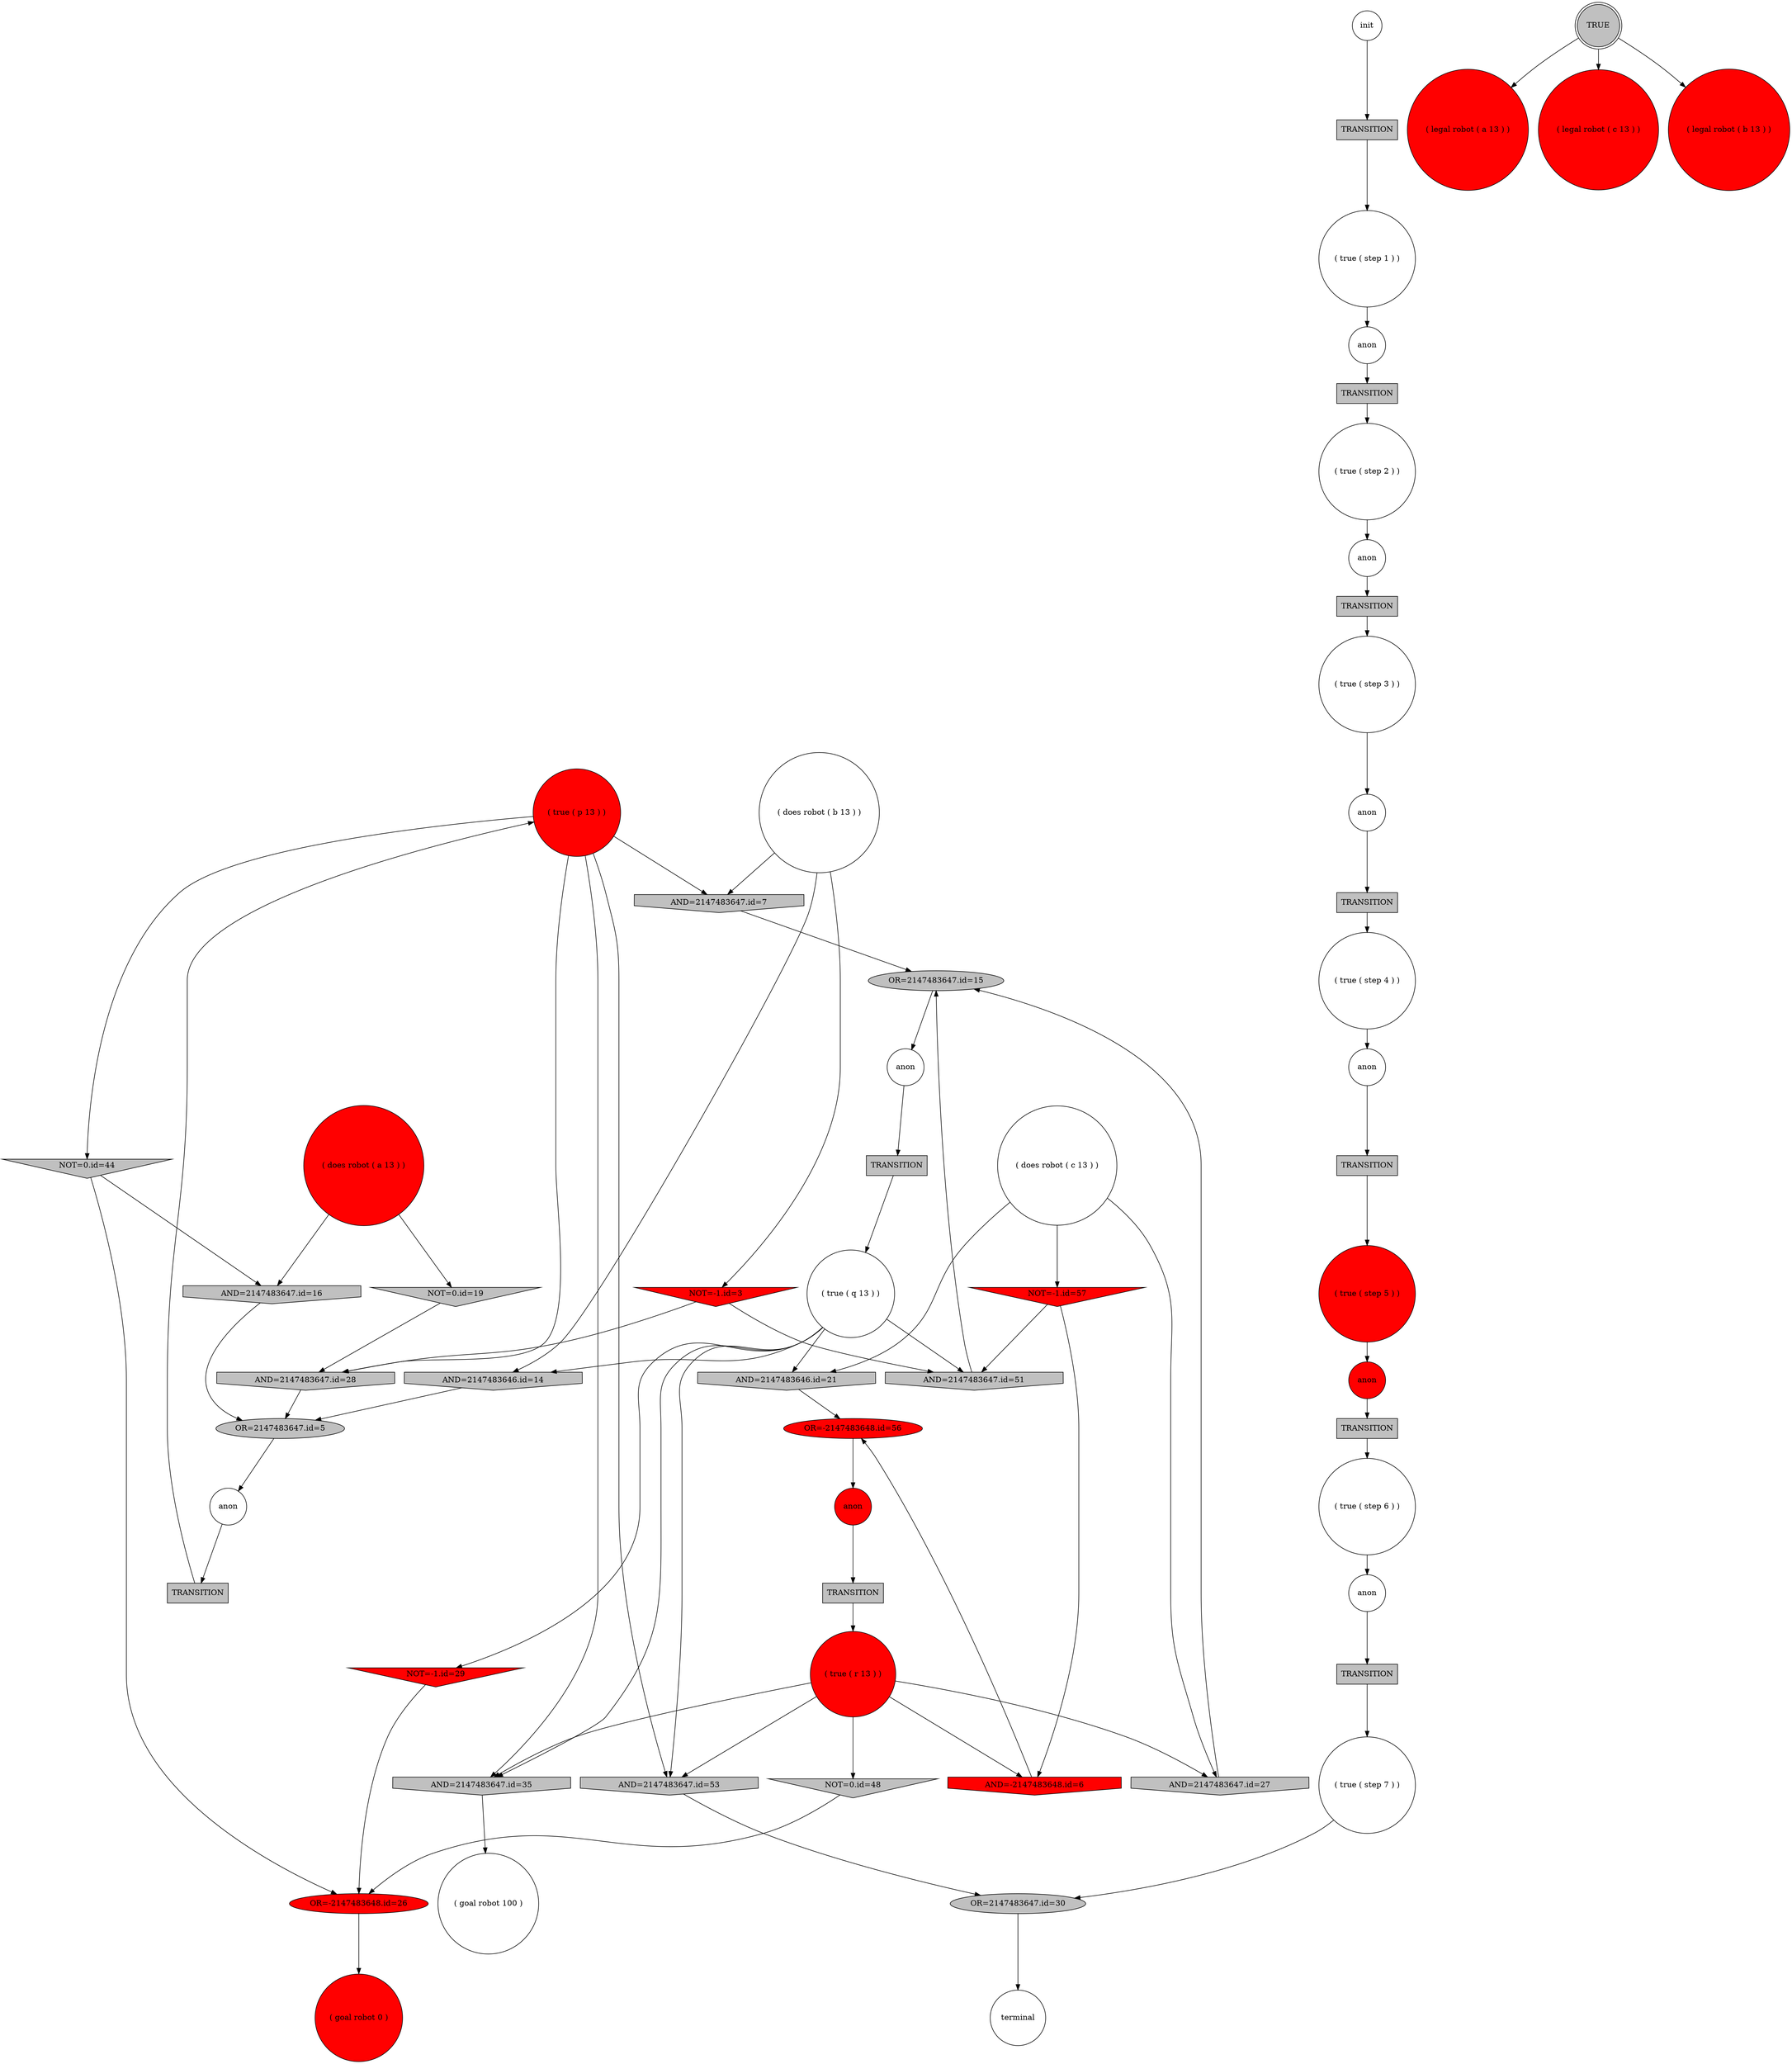 digraph propNet
{
	"@4f230f0f"[shape=circle, style= filled, fillcolor=white, label="( true ( step 6 ) )"]; "@4f230f0f"->"@6baffd6"; 
	"@52c84af3"[shape=circle, style= filled, fillcolor=white, label="( does robot ( c 13 ) )"]; "@52c84af3"->"@2a2968ff"; "@52c84af3"->"@2adba546"; "@52c84af3"->"@44d1bf7c"; 
	"@17d70f94"[shape=circle, style= filled, fillcolor=white, label="anon"]; "@17d70f94"->"@4779c690"; 
	"@6309e7f"[shape=invtriangle, style= filled, fillcolor=red, label="NOT=-1.id=3"]; "@6309e7f"->"@7295e15c"; "@6309e7f"->"@42f3843c"; 
	"@19fbf161"[shape=circle, style= filled, fillcolor=red, label="anon"]; "@19fbf161"->"@2c36721e"; 
	"@650fbdaa"[shape=ellipse, style= filled, fillcolor=grey, label="OR=2147483647.id=5"]; "@650fbdaa"->"@7c564ded"; 
	"@3117a1a0"[shape=invhouse, style= filled, fillcolor=red, label="AND=-2147483648.id=6"]; "@3117a1a0"->"@209c47c7"; 
	"@726acb68"[shape=invhouse, style= filled, fillcolor=grey, label="AND=2147483647.id=7"]; "@726acb68"->"@35e99fca"; 
	"@64a2e5f5"[shape=circle, style= filled, fillcolor=red, label="( legal robot ( a 13 ) )"]; 
	"@6baffd6"[shape=circle, style= filled, fillcolor=white, label="anon"]; "@6baffd6"->"@7fce5969"; 
	"@1146a8ed"[shape=circle, style= filled, fillcolor=white, label="anon"]; "@1146a8ed"->"@5cdf2047"; 
	"@7c564ded"[shape=circle, style= filled, fillcolor=white, label="anon"]; "@7c564ded"->"@2f57f5c7"; 
	"@4779c690"[shape=box, style= filled, fillcolor=grey, label="TRANSITION"]; "@4779c690"->"@7e1e5a22"; 
	"@788de978"[shape=box, style= filled, fillcolor=grey, label="TRANSITION"]; "@788de978"->"@567cbb33"; 
	"@4bb9a1ad"[shape=invhouse, style= filled, fillcolor=grey, label="AND=2147483646.id=14"]; "@4bb9a1ad"->"@650fbdaa"; 
	"@35e99fca"[shape=ellipse, style= filled, fillcolor=grey, label="OR=2147483647.id=15"]; "@35e99fca"->"@1146a8ed"; 
	"@2237c80a"[shape=invhouse, style= filled, fillcolor=grey, label="AND=2147483647.id=16"]; "@2237c80a"->"@650fbdaa"; 
	"@2f57f5c7"[shape=box, style= filled, fillcolor=grey, label="TRANSITION"]; "@2f57f5c7"->"@7c75699d"; 
	"@18fdba40"[shape=box, style= filled, fillcolor=grey, label="TRANSITION"]; "@18fdba40"->"@77bfd08c"; 
	"@7407a6c7"[shape=invtriangle, style= filled, fillcolor=grey, label="NOT=0.id=19"]; "@7407a6c7"->"@7295e15c"; 
	"@13a2bee"[shape=circle, style= filled, fillcolor=red, label="anon"]; "@13a2bee"->"@615022ae"; 
	"@2a2968ff"[shape=invhouse, style= filled, fillcolor=grey, label="AND=2147483646.id=21"]; "@2a2968ff"->"@209c47c7"; 
	"@74fc261d"[shape=circle, style= filled, fillcolor=red, label="( does robot ( a 13 ) )"]; "@74fc261d"->"@7407a6c7"; "@74fc261d"->"@2237c80a"; 
	"@2e881469"[shape=circle, style= filled, fillcolor=white, label="( goal robot 100 )"]; 
	"@6945ba36"[shape=circle, style= filled, fillcolor=red, label="( true ( r 13 ) )"]; "@6945ba36"->"@25385179"; "@6945ba36"->"@3117a1a0"; "@6945ba36"->"@15d5aac2"; "@6945ba36"->"@abb6d0"; "@6945ba36"->"@44d1bf7c"; 
	"@59cba2bf"[shape=circle, style= filled, fillcolor=white, label="( true ( step 2 ) )"]; "@59cba2bf"->"@17d70f94"; 
	"@74c84f62"[shape=ellipse, style= filled, fillcolor=red, label="OR=-2147483648.id=26"]; "@74c84f62"->"@2b0fe710"; 
	"@44d1bf7c"[shape=invhouse, style= filled, fillcolor=grey, label="AND=2147483647.id=27"]; "@44d1bf7c"->"@35e99fca"; 
	"@7295e15c"[shape=invhouse, style= filled, fillcolor=grey, label="AND=2147483647.id=28"]; "@7295e15c"->"@650fbdaa"; 
	"@4b981053"[shape=invtriangle, style= filled, fillcolor=red, label="NOT=-1.id=29"]; "@4b981053"->"@74c84f62"; 
	"@3f9aec42"[shape=ellipse, style= filled, fillcolor=grey, label="OR=2147483647.id=30"]; "@3f9aec42"->"@565dcaec"; 
	"@3793d468"[shape=doublecircle, style= filled, fillcolor=grey, label="TRUE"]; "@3793d468"->"@64a2e5f5"; "@3793d468"->"@55451bb5"; "@3793d468"->"@b51e7a4"; 
	"@615022ae"[shape=box, style= filled, fillcolor=grey, label="TRANSITION"]; "@615022ae"->"@6945ba36"; 
	"@2b0fe710"[shape=circle, style= filled, fillcolor=red, label="( goal robot 0 )"]; 
	"@7e1e5a22"[shape=circle, style= filled, fillcolor=white, label="( true ( step 3 ) )"]; "@7e1e5a22"->"@100857de"; 
	"@25385179"[shape=invhouse, style= filled, fillcolor=grey, label="AND=2147483647.id=35"]; "@25385179"->"@2e881469"; 
	"@1695eae9"[shape=circle, style= filled, fillcolor=white, label="anon"]; "@1695eae9"->"@79fb9617"; 
	"@5cdf2047"[shape=box, style= filled, fillcolor=grey, label="TRANSITION"]; "@5cdf2047"->"@54820244"; 
	"@565dcaec"[shape=circle, style= filled, fillcolor=white, label="terminal"]; 
	"@b51e7a4"[shape=circle, style= filled, fillcolor=red, label="( legal robot ( b 13 ) )"]; 
	"@46e2fbc7"[shape=circle, style= filled, fillcolor=white, label="( does robot ( b 13 ) )"]; "@46e2fbc7"->"@726acb68"; "@46e2fbc7"->"@4bb9a1ad"; "@46e2fbc7"->"@6309e7f"; 
	"@567cbb33"[shape=circle, style= filled, fillcolor=white, label="( true ( step 1 ) )"]; "@567cbb33"->"@1695eae9"; 
	"@2b47ce8c"[shape=box, style= filled, fillcolor=grey, label="TRANSITION"]; "@2b47ce8c"->"@1e16c9a5"; 
	"@7c75699d"[shape=circle, style= filled, fillcolor=red, label="( true ( p 13 ) )"]; "@7c75699d"->"@9a09fa0"; "@7c75699d"->"@25385179"; "@7c75699d"->"@726acb68"; "@7c75699d"->"@15d5aac2"; "@7c75699d"->"@7295e15c"; 
	"@9a09fa0"[shape=invtriangle, style= filled, fillcolor=grey, label="NOT=0.id=44"]; "@9a09fa0"->"@74c84f62"; "@9a09fa0"->"@2237c80a"; 
	"@497e3f62"[shape=circle, style= filled, fillcolor=white, label="init"]; "@497e3f62"->"@788de978"; 
	"@2c36721e"[shape=box, style= filled, fillcolor=grey, label="TRANSITION"]; "@2c36721e"->"@4f230f0f"; 
	"@6b32d573"[shape=circle, style= filled, fillcolor=white, label="anon"]; "@6b32d573"->"@2b47ce8c"; 
	"@abb6d0"[shape=invtriangle, style= filled, fillcolor=grey, label="NOT=0.id=48"]; "@abb6d0"->"@74c84f62"; 
	"@7fce5969"[shape=box, style= filled, fillcolor=grey, label="TRANSITION"]; "@7fce5969"->"@fe0fe6"; 
	"@54820244"[shape=circle, style= filled, fillcolor=white, label="( true ( q 13 ) )"]; "@54820244"->"@25385179"; "@54820244"->"@4bb9a1ad"; "@54820244"->"@2a2968ff"; "@54820244"->"@15d5aac2"; "@54820244"->"@4b981053"; "@54820244"->"@42f3843c"; 
	"@42f3843c"[shape=invhouse, style= filled, fillcolor=grey, label="AND=2147483647.id=51"]; "@42f3843c"->"@35e99fca"; 
	"@55451bb5"[shape=circle, style= filled, fillcolor=red, label="( legal robot ( c 13 ) )"]; 
	"@15d5aac2"[shape=invhouse, style= filled, fillcolor=grey, label="AND=2147483647.id=53"]; "@15d5aac2"->"@3f9aec42"; 
	"@fe0fe6"[shape=circle, style= filled, fillcolor=white, label="( true ( step 7 ) )"]; "@fe0fe6"->"@3f9aec42"; 
	"@77bfd08c"[shape=circle, style= filled, fillcolor=white, label="( true ( step 4 ) )"]; "@77bfd08c"->"@6b32d573"; 
	"@209c47c7"[shape=ellipse, style= filled, fillcolor=red, label="OR=-2147483648.id=56"]; "@209c47c7"->"@13a2bee"; 
	"@2adba546"[shape=invtriangle, style= filled, fillcolor=red, label="NOT=-1.id=57"]; "@2adba546"->"@3117a1a0"; "@2adba546"->"@42f3843c"; 
	"@1e16c9a5"[shape=circle, style= filled, fillcolor=red, label="( true ( step 5 ) )"]; "@1e16c9a5"->"@19fbf161"; 
	"@100857de"[shape=circle, style= filled, fillcolor=white, label="anon"]; "@100857de"->"@18fdba40"; 
	"@79fb9617"[shape=box, style= filled, fillcolor=grey, label="TRANSITION"]; "@79fb9617"->"@59cba2bf"; 
}